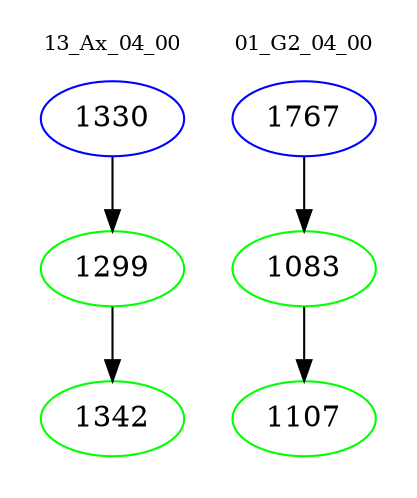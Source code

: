 digraph{
subgraph cluster_0 {
color = white
label = "13_Ax_04_00";
fontsize=10;
T0_1330 [label="1330", color="blue"]
T0_1330 -> T0_1299 [color="black"]
T0_1299 [label="1299", color="green"]
T0_1299 -> T0_1342 [color="black"]
T0_1342 [label="1342", color="green"]
}
subgraph cluster_1 {
color = white
label = "01_G2_04_00";
fontsize=10;
T1_1767 [label="1767", color="blue"]
T1_1767 -> T1_1083 [color="black"]
T1_1083 [label="1083", color="green"]
T1_1083 -> T1_1107 [color="black"]
T1_1107 [label="1107", color="green"]
}
}
